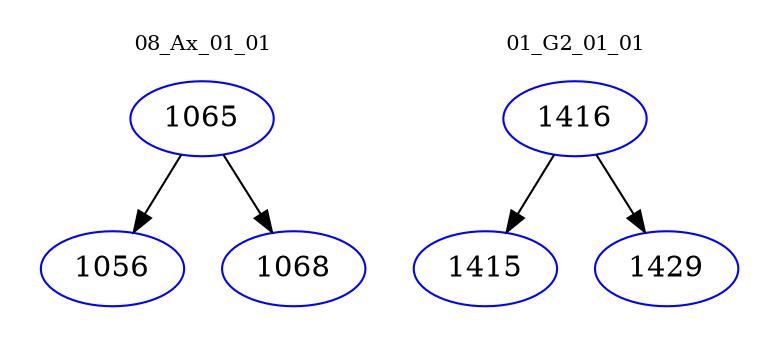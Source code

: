 digraph{
subgraph cluster_0 {
color = white
label = "08_Ax_01_01";
fontsize=10;
T0_1065 [label="1065", color="blue"]
T0_1065 -> T0_1056 [color="black"]
T0_1056 [label="1056", color="blue"]
T0_1065 -> T0_1068 [color="black"]
T0_1068 [label="1068", color="blue"]
}
subgraph cluster_1 {
color = white
label = "01_G2_01_01";
fontsize=10;
T1_1416 [label="1416", color="blue"]
T1_1416 -> T1_1415 [color="black"]
T1_1415 [label="1415", color="blue"]
T1_1416 -> T1_1429 [color="black"]
T1_1429 [label="1429", color="blue"]
}
}
